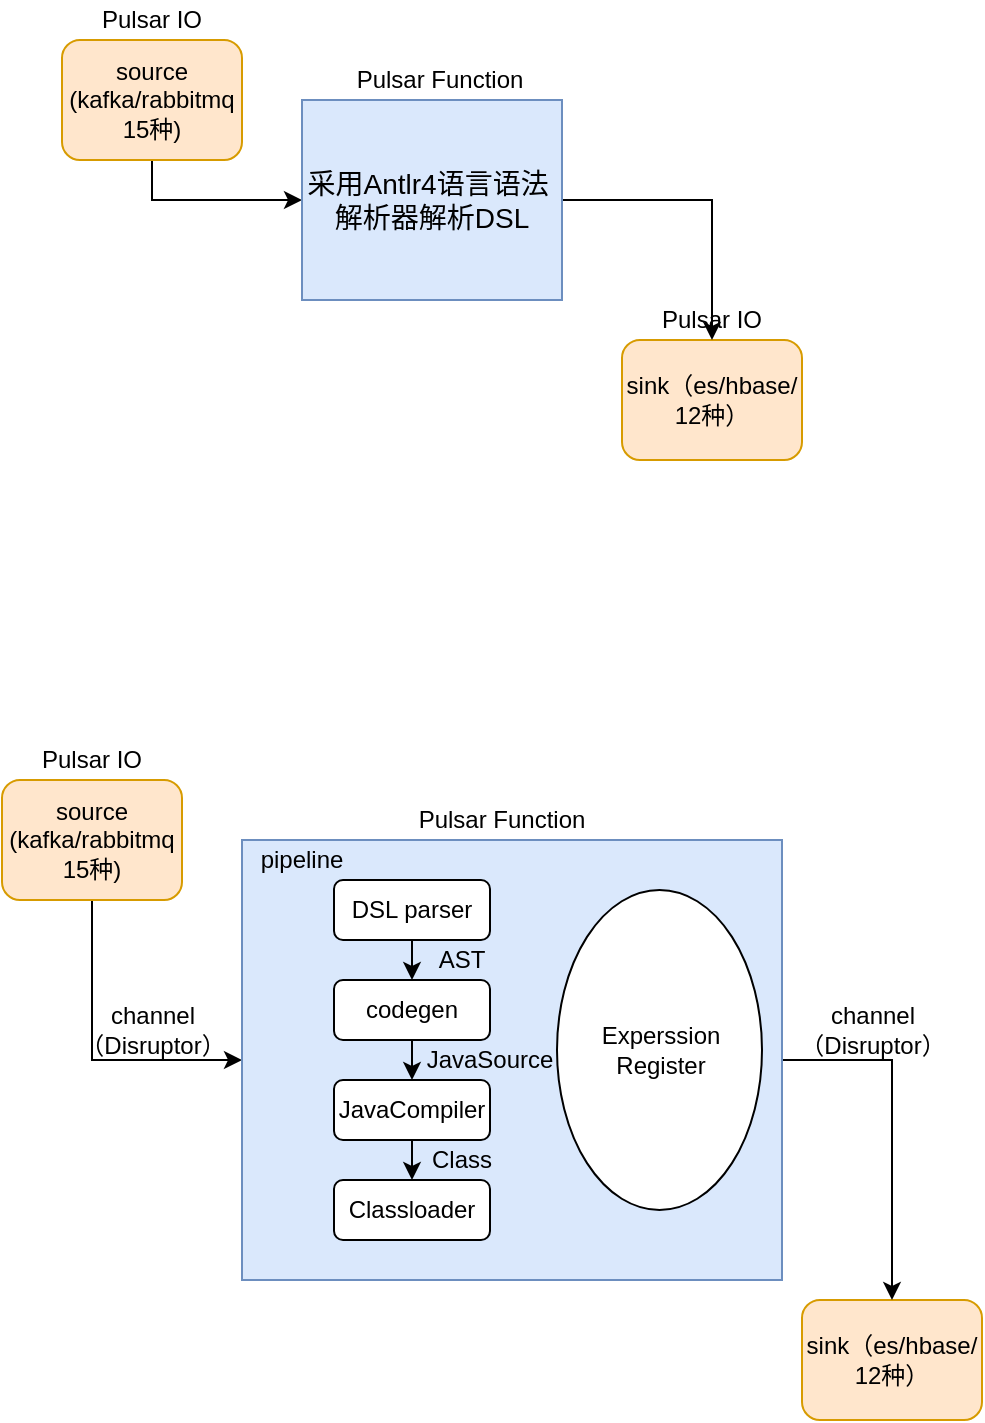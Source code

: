 <mxfile version="14.9.5" type="github">
  <diagram id="Mv93yDD2noyU-7sGiF_x" name="第 1 页">
    <mxGraphModel dx="946" dy="502" grid="1" gridSize="10" guides="1" tooltips="1" connect="1" arrows="1" fold="1" page="1" pageScale="1" pageWidth="827" pageHeight="1169" math="0" shadow="0">
      <root>
        <mxCell id="0" />
        <mxCell id="1" parent="0" />
        <mxCell id="7fYxoL2FQBu_UpcpcX3o-11" style="edgeStyle=orthogonalEdgeStyle;rounded=0;orthogonalLoop=1;jettySize=auto;html=1;exitX=0.5;exitY=1;exitDx=0;exitDy=0;entryX=0;entryY=0.5;entryDx=0;entryDy=0;" edge="1" parent="1" source="7fYxoL2FQBu_UpcpcX3o-1" target="7fYxoL2FQBu_UpcpcX3o-3">
          <mxGeometry relative="1" as="geometry" />
        </mxCell>
        <mxCell id="7fYxoL2FQBu_UpcpcX3o-1" value="source&lt;br&gt;(kafka/rabbitmq&lt;br&gt;15种)" style="rounded=1;whiteSpace=wrap;html=1;fillColor=#ffe6cc;strokeColor=#d79b00;" vertex="1" parent="1">
          <mxGeometry x="200" y="190" width="90" height="60" as="geometry" />
        </mxCell>
        <mxCell id="7fYxoL2FQBu_UpcpcX3o-2" value="sink（es/hbase/&lt;br&gt;12种）" style="rounded=1;whiteSpace=wrap;html=1;fillColor=#ffe6cc;strokeColor=#d79b00;" vertex="1" parent="1">
          <mxGeometry x="480" y="340" width="90" height="60" as="geometry" />
        </mxCell>
        <mxCell id="7fYxoL2FQBu_UpcpcX3o-12" style="edgeStyle=orthogonalEdgeStyle;rounded=0;orthogonalLoop=1;jettySize=auto;html=1;exitX=1;exitY=0.5;exitDx=0;exitDy=0;entryX=0.5;entryY=0;entryDx=0;entryDy=0;" edge="1" parent="1" source="7fYxoL2FQBu_UpcpcX3o-3" target="7fYxoL2FQBu_UpcpcX3o-2">
          <mxGeometry relative="1" as="geometry" />
        </mxCell>
        <mxCell id="7fYxoL2FQBu_UpcpcX3o-3" value="&lt;span style=&quot;font-size: 10.5pt ; text-align: justify&quot;&gt;采用Antlr4&lt;/span&gt;&lt;span style=&quot;font-size: 10.5pt ; text-align: justify&quot;&gt;语言语法&amp;nbsp; 解析器解析DSL&lt;/span&gt;" style="rounded=0;whiteSpace=wrap;html=1;fillColor=#dae8fc;strokeColor=#6c8ebf;" vertex="1" parent="1">
          <mxGeometry x="320" y="220" width="130" height="100" as="geometry" />
        </mxCell>
        <mxCell id="7fYxoL2FQBu_UpcpcX3o-4" value="Pulsar IO" style="text;html=1;strokeColor=none;fillColor=none;align=center;verticalAlign=middle;whiteSpace=wrap;rounded=0;" vertex="1" parent="1">
          <mxGeometry x="215" y="170" width="60" height="20" as="geometry" />
        </mxCell>
        <mxCell id="7fYxoL2FQBu_UpcpcX3o-5" value="Pulsar IO" style="text;html=1;strokeColor=none;fillColor=none;align=center;verticalAlign=middle;whiteSpace=wrap;rounded=0;rotation=0;" vertex="1" parent="1">
          <mxGeometry x="495" y="320" width="60" height="20" as="geometry" />
        </mxCell>
        <mxCell id="7fYxoL2FQBu_UpcpcX3o-13" value="Pulsar Function" style="text;html=1;strokeColor=none;fillColor=none;align=center;verticalAlign=middle;whiteSpace=wrap;rounded=0;" vertex="1" parent="1">
          <mxGeometry x="340" y="200" width="97.5" height="20" as="geometry" />
        </mxCell>
        <mxCell id="7fYxoL2FQBu_UpcpcX3o-14" style="edgeStyle=orthogonalEdgeStyle;rounded=0;orthogonalLoop=1;jettySize=auto;html=1;exitX=0.5;exitY=1;exitDx=0;exitDy=0;entryX=0;entryY=0.5;entryDx=0;entryDy=0;" edge="1" parent="1" source="7fYxoL2FQBu_UpcpcX3o-15" target="7fYxoL2FQBu_UpcpcX3o-18">
          <mxGeometry relative="1" as="geometry" />
        </mxCell>
        <mxCell id="7fYxoL2FQBu_UpcpcX3o-15" value="source&lt;br&gt;(kafka/rabbitmq&lt;br&gt;15种)" style="rounded=1;whiteSpace=wrap;html=1;fillColor=#ffe6cc;strokeColor=#d79b00;" vertex="1" parent="1">
          <mxGeometry x="170" y="560" width="90" height="60" as="geometry" />
        </mxCell>
        <mxCell id="7fYxoL2FQBu_UpcpcX3o-16" value="sink（es/hbase/&lt;br&gt;12种）" style="rounded=1;whiteSpace=wrap;html=1;fillColor=#ffe6cc;strokeColor=#d79b00;" vertex="1" parent="1">
          <mxGeometry x="570" y="820" width="90" height="60" as="geometry" />
        </mxCell>
        <mxCell id="7fYxoL2FQBu_UpcpcX3o-17" style="edgeStyle=orthogonalEdgeStyle;rounded=0;orthogonalLoop=1;jettySize=auto;html=1;exitX=1;exitY=0.5;exitDx=0;exitDy=0;entryX=0.5;entryY=0;entryDx=0;entryDy=0;" edge="1" parent="1" source="7fYxoL2FQBu_UpcpcX3o-18" target="7fYxoL2FQBu_UpcpcX3o-16">
          <mxGeometry relative="1" as="geometry" />
        </mxCell>
        <mxCell id="7fYxoL2FQBu_UpcpcX3o-18" value="" style="rounded=0;whiteSpace=wrap;html=1;fillColor=#dae8fc;strokeColor=#6c8ebf;" vertex="1" parent="1">
          <mxGeometry x="290" y="590" width="270" height="220" as="geometry" />
        </mxCell>
        <mxCell id="7fYxoL2FQBu_UpcpcX3o-19" value="Pulsar IO" style="text;html=1;strokeColor=none;fillColor=none;align=center;verticalAlign=middle;whiteSpace=wrap;rounded=0;" vertex="1" parent="1">
          <mxGeometry x="185" y="540" width="60" height="20" as="geometry" />
        </mxCell>
        <mxCell id="7fYxoL2FQBu_UpcpcX3o-21" value="Pulsar Function" style="text;html=1;strokeColor=none;fillColor=none;align=center;verticalAlign=middle;whiteSpace=wrap;rounded=0;" vertex="1" parent="1">
          <mxGeometry x="371.25" y="570" width="97.5" height="20" as="geometry" />
        </mxCell>
        <mxCell id="7fYxoL2FQBu_UpcpcX3o-22" value="pipeline" style="text;html=1;strokeColor=none;fillColor=none;align=center;verticalAlign=middle;whiteSpace=wrap;rounded=0;" vertex="1" parent="1">
          <mxGeometry x="300" y="585" width="40" height="30" as="geometry" />
        </mxCell>
        <mxCell id="7fYxoL2FQBu_UpcpcX3o-27" style="edgeStyle=orthogonalEdgeStyle;rounded=0;orthogonalLoop=1;jettySize=auto;html=1;exitX=0.5;exitY=1;exitDx=0;exitDy=0;entryX=0.5;entryY=0;entryDx=0;entryDy=0;" edge="1" parent="1" source="7fYxoL2FQBu_UpcpcX3o-23" target="7fYxoL2FQBu_UpcpcX3o-24">
          <mxGeometry relative="1" as="geometry" />
        </mxCell>
        <mxCell id="7fYxoL2FQBu_UpcpcX3o-23" value="DSL parser" style="rounded=1;whiteSpace=wrap;html=1;" vertex="1" parent="1">
          <mxGeometry x="336" y="610" width="78" height="30" as="geometry" />
        </mxCell>
        <mxCell id="7fYxoL2FQBu_UpcpcX3o-28" style="edgeStyle=orthogonalEdgeStyle;rounded=0;orthogonalLoop=1;jettySize=auto;html=1;exitX=0.5;exitY=1;exitDx=0;exitDy=0;entryX=0.5;entryY=0;entryDx=0;entryDy=0;" edge="1" parent="1" source="7fYxoL2FQBu_UpcpcX3o-24" target="7fYxoL2FQBu_UpcpcX3o-25">
          <mxGeometry relative="1" as="geometry" />
        </mxCell>
        <mxCell id="7fYxoL2FQBu_UpcpcX3o-24" value="codegen" style="rounded=1;whiteSpace=wrap;html=1;" vertex="1" parent="1">
          <mxGeometry x="336" y="660" width="78" height="30" as="geometry" />
        </mxCell>
        <mxCell id="7fYxoL2FQBu_UpcpcX3o-29" style="edgeStyle=orthogonalEdgeStyle;rounded=0;orthogonalLoop=1;jettySize=auto;html=1;exitX=0.5;exitY=1;exitDx=0;exitDy=0;entryX=0.5;entryY=0;entryDx=0;entryDy=0;" edge="1" parent="1" source="7fYxoL2FQBu_UpcpcX3o-25" target="7fYxoL2FQBu_UpcpcX3o-26">
          <mxGeometry relative="1" as="geometry" />
        </mxCell>
        <mxCell id="7fYxoL2FQBu_UpcpcX3o-25" value="JavaCompiler" style="rounded=1;whiteSpace=wrap;html=1;" vertex="1" parent="1">
          <mxGeometry x="336" y="710" width="78" height="30" as="geometry" />
        </mxCell>
        <mxCell id="7fYxoL2FQBu_UpcpcX3o-26" value="Classloader" style="rounded=1;whiteSpace=wrap;html=1;" vertex="1" parent="1">
          <mxGeometry x="336" y="760" width="78" height="30" as="geometry" />
        </mxCell>
        <mxCell id="7fYxoL2FQBu_UpcpcX3o-30" value="AST" style="text;html=1;strokeColor=none;fillColor=none;align=center;verticalAlign=middle;whiteSpace=wrap;rounded=0;" vertex="1" parent="1">
          <mxGeometry x="380" y="640" width="40" height="20" as="geometry" />
        </mxCell>
        <mxCell id="7fYxoL2FQBu_UpcpcX3o-31" value="JavaSource" style="text;html=1;strokeColor=none;fillColor=none;align=center;verticalAlign=middle;whiteSpace=wrap;rounded=0;" vertex="1" parent="1">
          <mxGeometry x="394" y="690" width="40" height="20" as="geometry" />
        </mxCell>
        <mxCell id="7fYxoL2FQBu_UpcpcX3o-32" value="Class" style="text;html=1;strokeColor=none;fillColor=none;align=center;verticalAlign=middle;whiteSpace=wrap;rounded=0;" vertex="1" parent="1">
          <mxGeometry x="380" y="740" width="40" height="20" as="geometry" />
        </mxCell>
        <mxCell id="7fYxoL2FQBu_UpcpcX3o-33" value="Experssion&lt;br&gt;Register" style="ellipse;whiteSpace=wrap;html=1;direction=south;" vertex="1" parent="1">
          <mxGeometry x="447.5" y="615" width="102.5" height="160" as="geometry" />
        </mxCell>
        <mxCell id="7fYxoL2FQBu_UpcpcX3o-34" value="channel&lt;br&gt;（Disruptor）" style="text;html=1;align=center;verticalAlign=middle;resizable=0;points=[];autosize=1;strokeColor=none;" vertex="1" parent="1">
          <mxGeometry x="200" y="670" width="90" height="30" as="geometry" />
        </mxCell>
        <mxCell id="7fYxoL2FQBu_UpcpcX3o-35" value="channel&lt;br&gt;（Disruptor）" style="text;html=1;align=center;verticalAlign=middle;resizable=0;points=[];autosize=1;strokeColor=none;" vertex="1" parent="1">
          <mxGeometry x="560" y="670" width="90" height="30" as="geometry" />
        </mxCell>
      </root>
    </mxGraphModel>
  </diagram>
</mxfile>
